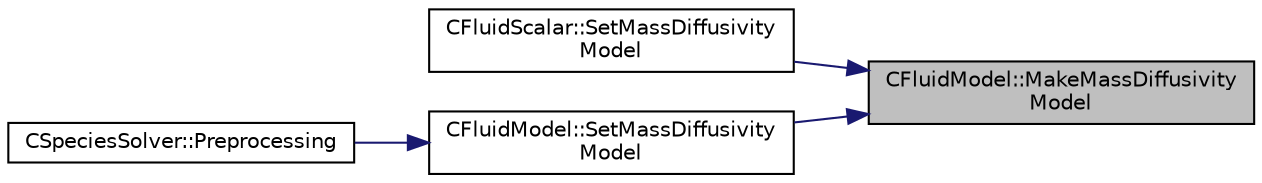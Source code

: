 digraph "CFluidModel::MakeMassDiffusivityModel"
{
 // LATEX_PDF_SIZE
  edge [fontname="Helvetica",fontsize="10",labelfontname="Helvetica",labelfontsize="10"];
  node [fontname="Helvetica",fontsize="10",shape=record];
  rankdir="RL";
  Node1 [label="CFluidModel::MakeMassDiffusivity\lModel",height=0.2,width=0.4,color="black", fillcolor="grey75", style="filled", fontcolor="black",tooltip="Instantiate the right type of mass diffusivity model based on config."];
  Node1 -> Node2 [dir="back",color="midnightblue",fontsize="10",style="solid",fontname="Helvetica"];
  Node2 [label="CFluidScalar::SetMassDiffusivity\lModel",height=0.2,width=0.4,color="black", fillcolor="white", style="filled",URL="$classCFluidScalar.html#adc2761c666ab3e9384f079ea1d9f1063",tooltip="Set mass diffusivity model."];
  Node1 -> Node3 [dir="back",color="midnightblue",fontsize="10",style="solid",fontname="Helvetica"];
  Node3 [label="CFluidModel::SetMassDiffusivity\lModel",height=0.2,width=0.4,color="black", fillcolor="white", style="filled",URL="$classCFluidModel.html#ad7bacc4065278c92cefd1754fbe06a93",tooltip="Set mass diffusivity model."];
  Node3 -> Node4 [dir="back",color="midnightblue",fontsize="10",style="solid",fontname="Helvetica"];
  Node4 [label="CSpeciesSolver::Preprocessing",height=0.2,width=0.4,color="black", fillcolor="white", style="filled",URL="$classCSpeciesSolver.html#a196ffedd80960a2c493931a68220fa3f",tooltip="Restart residual and compute gradients."];
}
